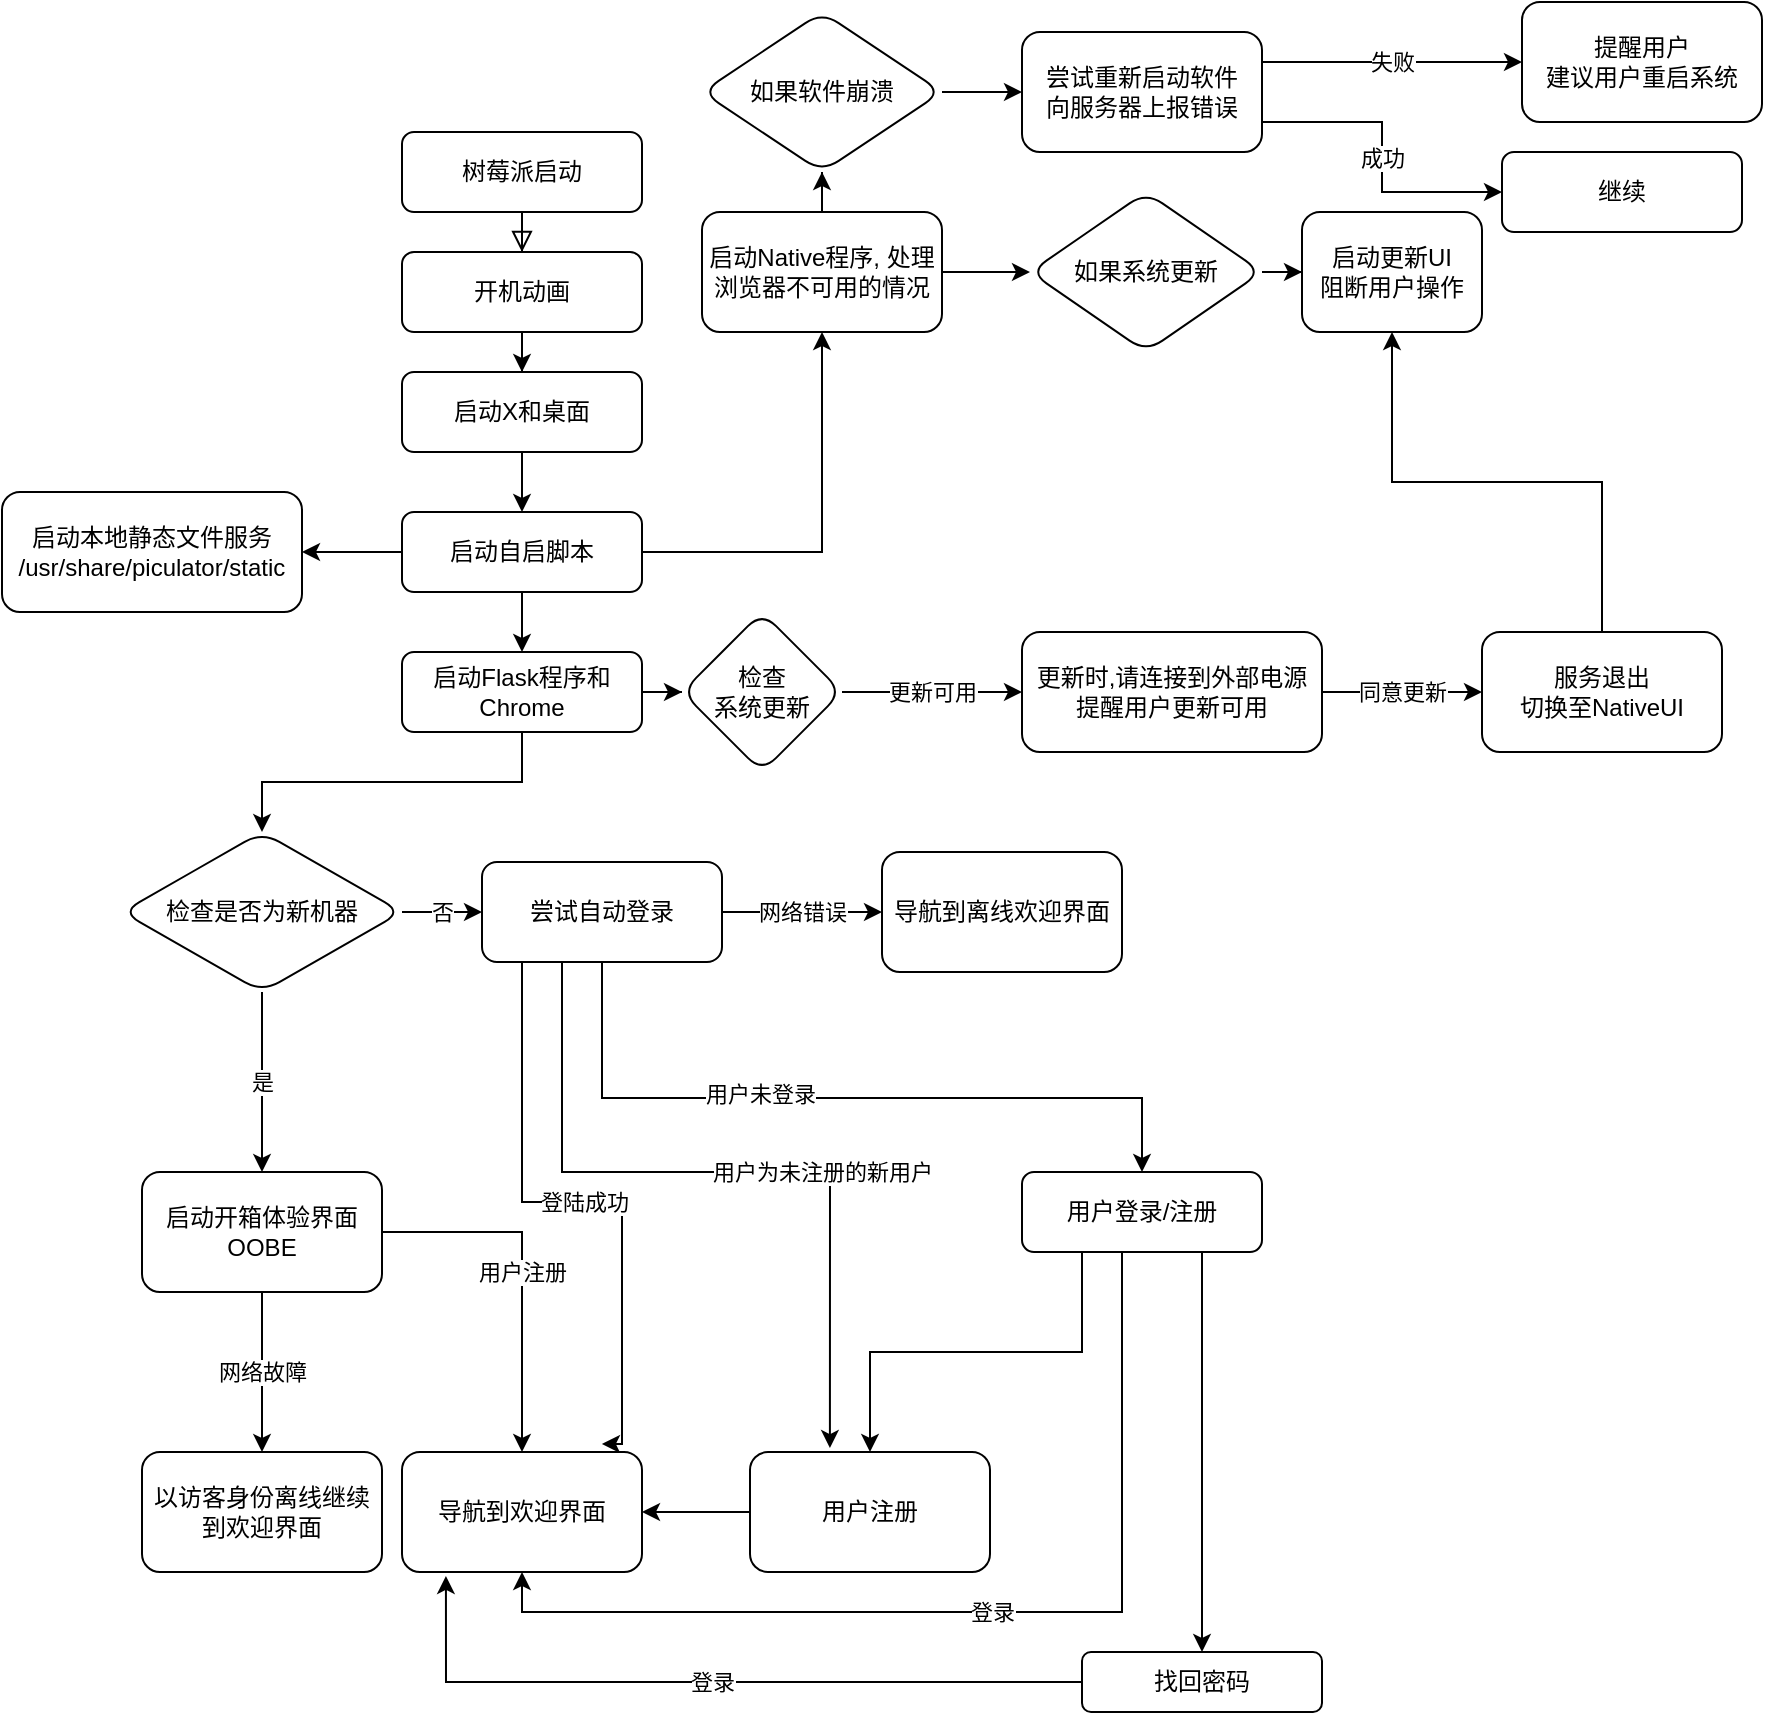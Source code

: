 <mxfile version="13.9.9" type="device"><diagram id="C5RBs43oDa-KdzZeNtuy" name="Page-1"><mxGraphModel dx="822" dy="1662" grid="1" gridSize="10" guides="1" tooltips="1" connect="1" arrows="1" fold="1" page="1" pageScale="1" pageWidth="1654" pageHeight="2336" math="0" shadow="0"><root><mxCell id="WIyWlLk6GJQsqaUBKTNV-0"/><mxCell id="WIyWlLk6GJQsqaUBKTNV-1" parent="WIyWlLk6GJQsqaUBKTNV-0"/><mxCell id="WIyWlLk6GJQsqaUBKTNV-2" value="" style="rounded=0;html=1;jettySize=auto;orthogonalLoop=1;fontSize=11;endArrow=block;endFill=0;endSize=8;strokeWidth=1;shadow=0;labelBackgroundColor=none;edgeStyle=orthogonalEdgeStyle;entryX=0.5;entryY=0;entryDx=0;entryDy=0;" parent="WIyWlLk6GJQsqaUBKTNV-1" source="WIyWlLk6GJQsqaUBKTNV-3" target="uBPfOP08BJnoxp9-eTDs-0" edge="1"><mxGeometry relative="1" as="geometry"><mxPoint x="300" y="170" as="targetPoint"/></mxGeometry></mxCell><mxCell id="WIyWlLk6GJQsqaUBKTNV-3" value="树莓派启动" style="rounded=1;whiteSpace=wrap;html=1;fontSize=12;glass=0;strokeWidth=1;shadow=0;" parent="WIyWlLk6GJQsqaUBKTNV-1" vertex="1"><mxGeometry x="240" y="80" width="120" height="40" as="geometry"/></mxCell><mxCell id="uBPfOP08BJnoxp9-eTDs-2" value="" style="edgeStyle=orthogonalEdgeStyle;rounded=0;orthogonalLoop=1;jettySize=auto;html=1;" edge="1" parent="WIyWlLk6GJQsqaUBKTNV-1" source="uBPfOP08BJnoxp9-eTDs-0" target="uBPfOP08BJnoxp9-eTDs-1"><mxGeometry relative="1" as="geometry"/></mxCell><mxCell id="uBPfOP08BJnoxp9-eTDs-0" value="开机动画" style="rounded=1;whiteSpace=wrap;html=1;" vertex="1" parent="WIyWlLk6GJQsqaUBKTNV-1"><mxGeometry x="240" y="140" width="120" height="40" as="geometry"/></mxCell><mxCell id="uBPfOP08BJnoxp9-eTDs-4" value="" style="edgeStyle=orthogonalEdgeStyle;rounded=0;orthogonalLoop=1;jettySize=auto;html=1;" edge="1" parent="WIyWlLk6GJQsqaUBKTNV-1" source="uBPfOP08BJnoxp9-eTDs-1" target="uBPfOP08BJnoxp9-eTDs-3"><mxGeometry relative="1" as="geometry"/></mxCell><mxCell id="uBPfOP08BJnoxp9-eTDs-1" value="启动X和桌面" style="whiteSpace=wrap;html=1;rounded=1;" vertex="1" parent="WIyWlLk6GJQsqaUBKTNV-1"><mxGeometry x="240" y="200" width="120" height="40" as="geometry"/></mxCell><mxCell id="uBPfOP08BJnoxp9-eTDs-6" value="" style="edgeStyle=orthogonalEdgeStyle;rounded=0;orthogonalLoop=1;jettySize=auto;html=1;" edge="1" parent="WIyWlLk6GJQsqaUBKTNV-1" source="uBPfOP08BJnoxp9-eTDs-3" target="uBPfOP08BJnoxp9-eTDs-5"><mxGeometry relative="1" as="geometry"/></mxCell><mxCell id="uBPfOP08BJnoxp9-eTDs-8" value="" style="edgeStyle=orthogonalEdgeStyle;rounded=0;orthogonalLoop=1;jettySize=auto;html=1;" edge="1" parent="WIyWlLk6GJQsqaUBKTNV-1" source="uBPfOP08BJnoxp9-eTDs-3" target="uBPfOP08BJnoxp9-eTDs-7"><mxGeometry relative="1" as="geometry"/></mxCell><mxCell id="uBPfOP08BJnoxp9-eTDs-10" value="" style="edgeStyle=orthogonalEdgeStyle;rounded=0;orthogonalLoop=1;jettySize=auto;html=1;" edge="1" parent="WIyWlLk6GJQsqaUBKTNV-1" source="uBPfOP08BJnoxp9-eTDs-3" target="uBPfOP08BJnoxp9-eTDs-9"><mxGeometry relative="1" as="geometry"/></mxCell><mxCell id="uBPfOP08BJnoxp9-eTDs-3" value="启动自启脚本" style="whiteSpace=wrap;html=1;rounded=1;" vertex="1" parent="WIyWlLk6GJQsqaUBKTNV-1"><mxGeometry x="240" y="270" width="120" height="40" as="geometry"/></mxCell><mxCell id="uBPfOP08BJnoxp9-eTDs-12" value="" style="edgeStyle=orthogonalEdgeStyle;rounded=0;orthogonalLoop=1;jettySize=auto;html=1;" edge="1" parent="WIyWlLk6GJQsqaUBKTNV-1" source="uBPfOP08BJnoxp9-eTDs-5" target="uBPfOP08BJnoxp9-eTDs-11"><mxGeometry relative="1" as="geometry"/></mxCell><mxCell id="uBPfOP08BJnoxp9-eTDs-43" value="" style="edgeStyle=orthogonalEdgeStyle;rounded=0;orthogonalLoop=1;jettySize=auto;html=1;" edge="1" parent="WIyWlLk6GJQsqaUBKTNV-1" source="uBPfOP08BJnoxp9-eTDs-5" target="uBPfOP08BJnoxp9-eTDs-42"><mxGeometry relative="1" as="geometry"/></mxCell><mxCell id="uBPfOP08BJnoxp9-eTDs-5" value="启动Flask程序和Chrome" style="whiteSpace=wrap;html=1;rounded=1;" vertex="1" parent="WIyWlLk6GJQsqaUBKTNV-1"><mxGeometry x="240" y="340" width="120" height="40" as="geometry"/></mxCell><mxCell id="uBPfOP08BJnoxp9-eTDs-50" value="" style="edgeStyle=orthogonalEdgeStyle;rounded=0;orthogonalLoop=1;jettySize=auto;html=1;" edge="1" parent="WIyWlLk6GJQsqaUBKTNV-1" source="uBPfOP08BJnoxp9-eTDs-7" target="uBPfOP08BJnoxp9-eTDs-49"><mxGeometry relative="1" as="geometry"/></mxCell><mxCell id="uBPfOP08BJnoxp9-eTDs-55" value="" style="edgeStyle=orthogonalEdgeStyle;rounded=0;orthogonalLoop=1;jettySize=auto;html=1;" edge="1" parent="WIyWlLk6GJQsqaUBKTNV-1" source="uBPfOP08BJnoxp9-eTDs-7" target="uBPfOP08BJnoxp9-eTDs-54"><mxGeometry relative="1" as="geometry"/></mxCell><mxCell id="uBPfOP08BJnoxp9-eTDs-7" value="启动Native程序, 处理浏览器不可用的情况" style="whiteSpace=wrap;html=1;rounded=1;" vertex="1" parent="WIyWlLk6GJQsqaUBKTNV-1"><mxGeometry x="390" y="120" width="120" height="60" as="geometry"/></mxCell><mxCell id="uBPfOP08BJnoxp9-eTDs-9" value="启动本地静态文件服务&lt;br&gt;/usr/share/piculator/static" style="whiteSpace=wrap;html=1;rounded=1;" vertex="1" parent="WIyWlLk6GJQsqaUBKTNV-1"><mxGeometry x="40" y="260" width="150" height="60" as="geometry"/></mxCell><mxCell id="uBPfOP08BJnoxp9-eTDs-14" value="是" style="edgeStyle=orthogonalEdgeStyle;rounded=0;orthogonalLoop=1;jettySize=auto;html=1;" edge="1" parent="WIyWlLk6GJQsqaUBKTNV-1" source="uBPfOP08BJnoxp9-eTDs-11" target="uBPfOP08BJnoxp9-eTDs-13"><mxGeometry relative="1" as="geometry"/></mxCell><mxCell id="uBPfOP08BJnoxp9-eTDs-16" value="否" style="edgeStyle=orthogonalEdgeStyle;rounded=0;orthogonalLoop=1;jettySize=auto;html=1;" edge="1" parent="WIyWlLk6GJQsqaUBKTNV-1" source="uBPfOP08BJnoxp9-eTDs-11" target="uBPfOP08BJnoxp9-eTDs-15"><mxGeometry relative="1" as="geometry"/></mxCell><mxCell id="uBPfOP08BJnoxp9-eTDs-11" value="检查是否为新机器" style="rhombus;whiteSpace=wrap;html=1;rounded=1;" vertex="1" parent="WIyWlLk6GJQsqaUBKTNV-1"><mxGeometry x="100" y="430" width="140" height="80" as="geometry"/></mxCell><mxCell id="uBPfOP08BJnoxp9-eTDs-19" value="网络故障" style="edgeStyle=orthogonalEdgeStyle;rounded=0;orthogonalLoop=1;jettySize=auto;html=1;" edge="1" parent="WIyWlLk6GJQsqaUBKTNV-1" source="uBPfOP08BJnoxp9-eTDs-13" target="uBPfOP08BJnoxp9-eTDs-18"><mxGeometry relative="1" as="geometry"/></mxCell><mxCell id="uBPfOP08BJnoxp9-eTDs-21" value="用户注册" style="edgeStyle=orthogonalEdgeStyle;rounded=0;orthogonalLoop=1;jettySize=auto;html=1;" edge="1" parent="WIyWlLk6GJQsqaUBKTNV-1" source="uBPfOP08BJnoxp9-eTDs-13" target="uBPfOP08BJnoxp9-eTDs-20"><mxGeometry relative="1" as="geometry"/></mxCell><mxCell id="uBPfOP08BJnoxp9-eTDs-13" value="启动开箱体验界面&lt;br&gt;OOBE" style="whiteSpace=wrap;html=1;rounded=1;" vertex="1" parent="WIyWlLk6GJQsqaUBKTNV-1"><mxGeometry x="110" y="600" width="120" height="60" as="geometry"/></mxCell><mxCell id="uBPfOP08BJnoxp9-eTDs-24" value="登陆成功" style="edgeStyle=orthogonalEdgeStyle;rounded=0;orthogonalLoop=1;jettySize=auto;html=1;entryX=0.833;entryY=-0.067;entryDx=0;entryDy=0;entryPerimeter=0;" edge="1" parent="WIyWlLk6GJQsqaUBKTNV-1" source="uBPfOP08BJnoxp9-eTDs-15" target="uBPfOP08BJnoxp9-eTDs-20"><mxGeometry relative="1" as="geometry"><Array as="points"><mxPoint x="300" y="615"/><mxPoint x="350" y="615"/><mxPoint x="350" y="736"/></Array></mxGeometry></mxCell><mxCell id="uBPfOP08BJnoxp9-eTDs-27" value="网络错误" style="edgeStyle=orthogonalEdgeStyle;rounded=0;orthogonalLoop=1;jettySize=auto;html=1;" edge="1" parent="WIyWlLk6GJQsqaUBKTNV-1" source="uBPfOP08BJnoxp9-eTDs-15" target="uBPfOP08BJnoxp9-eTDs-26"><mxGeometry relative="1" as="geometry"/></mxCell><mxCell id="uBPfOP08BJnoxp9-eTDs-31" value="用户为未注册的新用户" style="edgeStyle=orthogonalEdgeStyle;rounded=0;orthogonalLoop=1;jettySize=auto;html=1;exitX=0.75;exitY=1;exitDx=0;exitDy=0;entryX=0.333;entryY=-0.033;entryDx=0;entryDy=0;entryPerimeter=0;" edge="1" parent="WIyWlLk6GJQsqaUBKTNV-1" source="uBPfOP08BJnoxp9-eTDs-15" target="uBPfOP08BJnoxp9-eTDs-29"><mxGeometry x="0.333" relative="1" as="geometry"><Array as="points"><mxPoint x="320" y="495"/><mxPoint x="320" y="600"/><mxPoint x="454" y="600"/></Array><mxPoint as="offset"/></mxGeometry></mxCell><mxCell id="uBPfOP08BJnoxp9-eTDs-33" style="edgeStyle=orthogonalEdgeStyle;rounded=0;orthogonalLoop=1;jettySize=auto;html=1;exitX=0.5;exitY=1;exitDx=0;exitDy=0;" edge="1" parent="WIyWlLk6GJQsqaUBKTNV-1" source="uBPfOP08BJnoxp9-eTDs-15" target="uBPfOP08BJnoxp9-eTDs-34"><mxGeometry relative="1" as="geometry"><mxPoint x="580" y="650" as="targetPoint"/><Array as="points"><mxPoint x="340" y="563"/><mxPoint x="610" y="563"/></Array></mxGeometry></mxCell><mxCell id="uBPfOP08BJnoxp9-eTDs-35" value="用户未登录" style="edgeLabel;html=1;align=center;verticalAlign=middle;resizable=0;points=[];" vertex="1" connectable="0" parent="uBPfOP08BJnoxp9-eTDs-33"><mxGeometry x="-0.225" y="3" relative="1" as="geometry"><mxPoint x="1" y="1" as="offset"/></mxGeometry></mxCell><mxCell id="uBPfOP08BJnoxp9-eTDs-15" value="尝试自动登录" style="whiteSpace=wrap;html=1;rounded=1;" vertex="1" parent="WIyWlLk6GJQsqaUBKTNV-1"><mxGeometry x="280" y="445" width="120" height="50" as="geometry"/></mxCell><mxCell id="uBPfOP08BJnoxp9-eTDs-17" style="edgeStyle=orthogonalEdgeStyle;rounded=0;orthogonalLoop=1;jettySize=auto;html=1;exitX=0.5;exitY=1;exitDx=0;exitDy=0;" edge="1" parent="WIyWlLk6GJQsqaUBKTNV-1" source="uBPfOP08BJnoxp9-eTDs-15" target="uBPfOP08BJnoxp9-eTDs-15"><mxGeometry relative="1" as="geometry"/></mxCell><mxCell id="uBPfOP08BJnoxp9-eTDs-18" value="以访客身份离线继续&lt;br&gt;到欢迎界面" style="whiteSpace=wrap;html=1;rounded=1;" vertex="1" parent="WIyWlLk6GJQsqaUBKTNV-1"><mxGeometry x="110" y="740" width="120" height="60" as="geometry"/></mxCell><mxCell id="uBPfOP08BJnoxp9-eTDs-20" value="导航到欢迎界面" style="whiteSpace=wrap;html=1;rounded=1;" vertex="1" parent="WIyWlLk6GJQsqaUBKTNV-1"><mxGeometry x="240" y="740" width="120" height="60" as="geometry"/></mxCell><mxCell id="uBPfOP08BJnoxp9-eTDs-26" value="导航到离线欢迎界面" style="whiteSpace=wrap;html=1;rounded=1;" vertex="1" parent="WIyWlLk6GJQsqaUBKTNV-1"><mxGeometry x="480" y="440" width="120" height="60" as="geometry"/></mxCell><mxCell id="uBPfOP08BJnoxp9-eTDs-32" style="edgeStyle=orthogonalEdgeStyle;rounded=0;orthogonalLoop=1;jettySize=auto;html=1;exitX=0;exitY=0.5;exitDx=0;exitDy=0;entryX=1;entryY=0.5;entryDx=0;entryDy=0;" edge="1" parent="WIyWlLk6GJQsqaUBKTNV-1" source="uBPfOP08BJnoxp9-eTDs-29" target="uBPfOP08BJnoxp9-eTDs-20"><mxGeometry relative="1" as="geometry"/></mxCell><mxCell id="uBPfOP08BJnoxp9-eTDs-29" value="用户注册" style="rounded=1;whiteSpace=wrap;html=1;" vertex="1" parent="WIyWlLk6GJQsqaUBKTNV-1"><mxGeometry x="414" y="740" width="120" height="60" as="geometry"/></mxCell><mxCell id="uBPfOP08BJnoxp9-eTDs-37" style="edgeStyle=orthogonalEdgeStyle;rounded=0;orthogonalLoop=1;jettySize=auto;html=1;exitX=0.25;exitY=1;exitDx=0;exitDy=0;entryX=0.5;entryY=0;entryDx=0;entryDy=0;" edge="1" parent="WIyWlLk6GJQsqaUBKTNV-1" source="uBPfOP08BJnoxp9-eTDs-34" target="uBPfOP08BJnoxp9-eTDs-29"><mxGeometry relative="1" as="geometry"/></mxCell><mxCell id="uBPfOP08BJnoxp9-eTDs-38" value="登录" style="edgeStyle=orthogonalEdgeStyle;rounded=0;orthogonalLoop=1;jettySize=auto;html=1;exitX=0.5;exitY=1;exitDx=0;exitDy=0;entryX=0.5;entryY=1;entryDx=0;entryDy=0;" edge="1" parent="WIyWlLk6GJQsqaUBKTNV-1" source="uBPfOP08BJnoxp9-eTDs-34" target="uBPfOP08BJnoxp9-eTDs-20"><mxGeometry relative="1" as="geometry"><mxPoint x="280" y="1060" as="targetPoint"/><Array as="points"><mxPoint x="600" y="640"/><mxPoint x="600" y="820"/><mxPoint x="300" y="820"/></Array></mxGeometry></mxCell><mxCell id="uBPfOP08BJnoxp9-eTDs-39" style="edgeStyle=orthogonalEdgeStyle;rounded=0;orthogonalLoop=1;jettySize=auto;html=1;exitX=0.75;exitY=1;exitDx=0;exitDy=0;" edge="1" parent="WIyWlLk6GJQsqaUBKTNV-1" source="uBPfOP08BJnoxp9-eTDs-34" target="uBPfOP08BJnoxp9-eTDs-40"><mxGeometry relative="1" as="geometry"><mxPoint x="640" y="730" as="targetPoint"/></mxGeometry></mxCell><mxCell id="uBPfOP08BJnoxp9-eTDs-34" value="用户登录/注册" style="rounded=1;whiteSpace=wrap;html=1;" vertex="1" parent="WIyWlLk6GJQsqaUBKTNV-1"><mxGeometry x="550" y="600" width="120" height="40" as="geometry"/></mxCell><mxCell id="uBPfOP08BJnoxp9-eTDs-41" value="登录" style="edgeStyle=orthogonalEdgeStyle;rounded=0;orthogonalLoop=1;jettySize=auto;html=1;entryX=0.183;entryY=1.033;entryDx=0;entryDy=0;entryPerimeter=0;" edge="1" parent="WIyWlLk6GJQsqaUBKTNV-1" source="uBPfOP08BJnoxp9-eTDs-40" target="uBPfOP08BJnoxp9-eTDs-20"><mxGeometry relative="1" as="geometry"/></mxCell><mxCell id="uBPfOP08BJnoxp9-eTDs-40" value="找回密码" style="rounded=1;whiteSpace=wrap;html=1;" vertex="1" parent="WIyWlLk6GJQsqaUBKTNV-1"><mxGeometry x="580" y="840" width="120" height="30" as="geometry"/></mxCell><mxCell id="uBPfOP08BJnoxp9-eTDs-45" value="更新可用" style="edgeStyle=orthogonalEdgeStyle;rounded=0;orthogonalLoop=1;jettySize=auto;html=1;" edge="1" parent="WIyWlLk6GJQsqaUBKTNV-1" source="uBPfOP08BJnoxp9-eTDs-42" target="uBPfOP08BJnoxp9-eTDs-44"><mxGeometry relative="1" as="geometry"/></mxCell><mxCell id="uBPfOP08BJnoxp9-eTDs-42" value="检查&lt;br&gt;系统更新" style="rhombus;whiteSpace=wrap;html=1;rounded=1;" vertex="1" parent="WIyWlLk6GJQsqaUBKTNV-1"><mxGeometry x="380" y="320" width="80" height="80" as="geometry"/></mxCell><mxCell id="uBPfOP08BJnoxp9-eTDs-47" value="同意更新" style="edgeStyle=orthogonalEdgeStyle;rounded=0;orthogonalLoop=1;jettySize=auto;html=1;" edge="1" parent="WIyWlLk6GJQsqaUBKTNV-1" source="uBPfOP08BJnoxp9-eTDs-44" target="uBPfOP08BJnoxp9-eTDs-46"><mxGeometry relative="1" as="geometry"/></mxCell><mxCell id="uBPfOP08BJnoxp9-eTDs-44" value="更新时,请连接到外部电源&lt;br&gt;提醒用户更新可用" style="whiteSpace=wrap;html=1;rounded=1;" vertex="1" parent="WIyWlLk6GJQsqaUBKTNV-1"><mxGeometry x="550" y="330" width="150" height="60" as="geometry"/></mxCell><mxCell id="uBPfOP08BJnoxp9-eTDs-53" style="edgeStyle=orthogonalEdgeStyle;rounded=0;orthogonalLoop=1;jettySize=auto;html=1;entryX=0.5;entryY=1;entryDx=0;entryDy=0;" edge="1" parent="WIyWlLk6GJQsqaUBKTNV-1" source="uBPfOP08BJnoxp9-eTDs-46" target="uBPfOP08BJnoxp9-eTDs-51"><mxGeometry relative="1" as="geometry"/></mxCell><mxCell id="uBPfOP08BJnoxp9-eTDs-46" value="服务退出&lt;br&gt;切换至NativeUI" style="whiteSpace=wrap;html=1;rounded=1;" vertex="1" parent="WIyWlLk6GJQsqaUBKTNV-1"><mxGeometry x="780" y="330" width="120" height="60" as="geometry"/></mxCell><mxCell id="uBPfOP08BJnoxp9-eTDs-52" value="" style="edgeStyle=orthogonalEdgeStyle;rounded=0;orthogonalLoop=1;jettySize=auto;html=1;" edge="1" parent="WIyWlLk6GJQsqaUBKTNV-1" source="uBPfOP08BJnoxp9-eTDs-49" target="uBPfOP08BJnoxp9-eTDs-51"><mxGeometry relative="1" as="geometry"/></mxCell><mxCell id="uBPfOP08BJnoxp9-eTDs-49" value="如果系统更新" style="rhombus;whiteSpace=wrap;html=1;rounded=1;" vertex="1" parent="WIyWlLk6GJQsqaUBKTNV-1"><mxGeometry x="554" y="110" width="116" height="80" as="geometry"/></mxCell><mxCell id="uBPfOP08BJnoxp9-eTDs-51" value="启动更新UI&lt;br&gt;阻断用户操作" style="whiteSpace=wrap;html=1;rounded=1;" vertex="1" parent="WIyWlLk6GJQsqaUBKTNV-1"><mxGeometry x="690" y="120" width="90" height="60" as="geometry"/></mxCell><mxCell id="uBPfOP08BJnoxp9-eTDs-57" value="" style="edgeStyle=orthogonalEdgeStyle;rounded=0;orthogonalLoop=1;jettySize=auto;html=1;" edge="1" parent="WIyWlLk6GJQsqaUBKTNV-1" source="uBPfOP08BJnoxp9-eTDs-54" target="uBPfOP08BJnoxp9-eTDs-56"><mxGeometry relative="1" as="geometry"/></mxCell><mxCell id="uBPfOP08BJnoxp9-eTDs-54" value="如果软件崩溃" style="rhombus;whiteSpace=wrap;html=1;rounded=1;" vertex="1" parent="WIyWlLk6GJQsqaUBKTNV-1"><mxGeometry x="390" y="20" width="120" height="80" as="geometry"/></mxCell><mxCell id="uBPfOP08BJnoxp9-eTDs-61" value="成功" style="edgeStyle=orthogonalEdgeStyle;rounded=0;orthogonalLoop=1;jettySize=auto;html=1;exitX=1;exitY=0.75;exitDx=0;exitDy=0;" edge="1" parent="WIyWlLk6GJQsqaUBKTNV-1" source="uBPfOP08BJnoxp9-eTDs-56" target="uBPfOP08BJnoxp9-eTDs-60"><mxGeometry relative="1" as="geometry"/></mxCell><mxCell id="uBPfOP08BJnoxp9-eTDs-62" value="失败" style="edgeStyle=orthogonalEdgeStyle;rounded=0;orthogonalLoop=1;jettySize=auto;html=1;exitX=1;exitY=0.25;exitDx=0;exitDy=0;" edge="1" parent="WIyWlLk6GJQsqaUBKTNV-1" source="uBPfOP08BJnoxp9-eTDs-56" target="uBPfOP08BJnoxp9-eTDs-65"><mxGeometry relative="1" as="geometry"><mxPoint x="810" y="45" as="targetPoint"/></mxGeometry></mxCell><mxCell id="uBPfOP08BJnoxp9-eTDs-56" value="尝试重新启动软件&lt;br&gt;向服务器上报错误" style="whiteSpace=wrap;html=1;rounded=1;" vertex="1" parent="WIyWlLk6GJQsqaUBKTNV-1"><mxGeometry x="550" y="30" width="120" height="60" as="geometry"/></mxCell><mxCell id="uBPfOP08BJnoxp9-eTDs-60" value="继续" style="whiteSpace=wrap;html=1;rounded=1;" vertex="1" parent="WIyWlLk6GJQsqaUBKTNV-1"><mxGeometry x="790" y="90" width="120" height="40" as="geometry"/></mxCell><mxCell id="uBPfOP08BJnoxp9-eTDs-65" value="提醒用户&lt;br&gt;建议用户重启系统" style="rounded=1;whiteSpace=wrap;html=1;" vertex="1" parent="WIyWlLk6GJQsqaUBKTNV-1"><mxGeometry x="800" y="15" width="120" height="60" as="geometry"/></mxCell></root></mxGraphModel></diagram></mxfile>